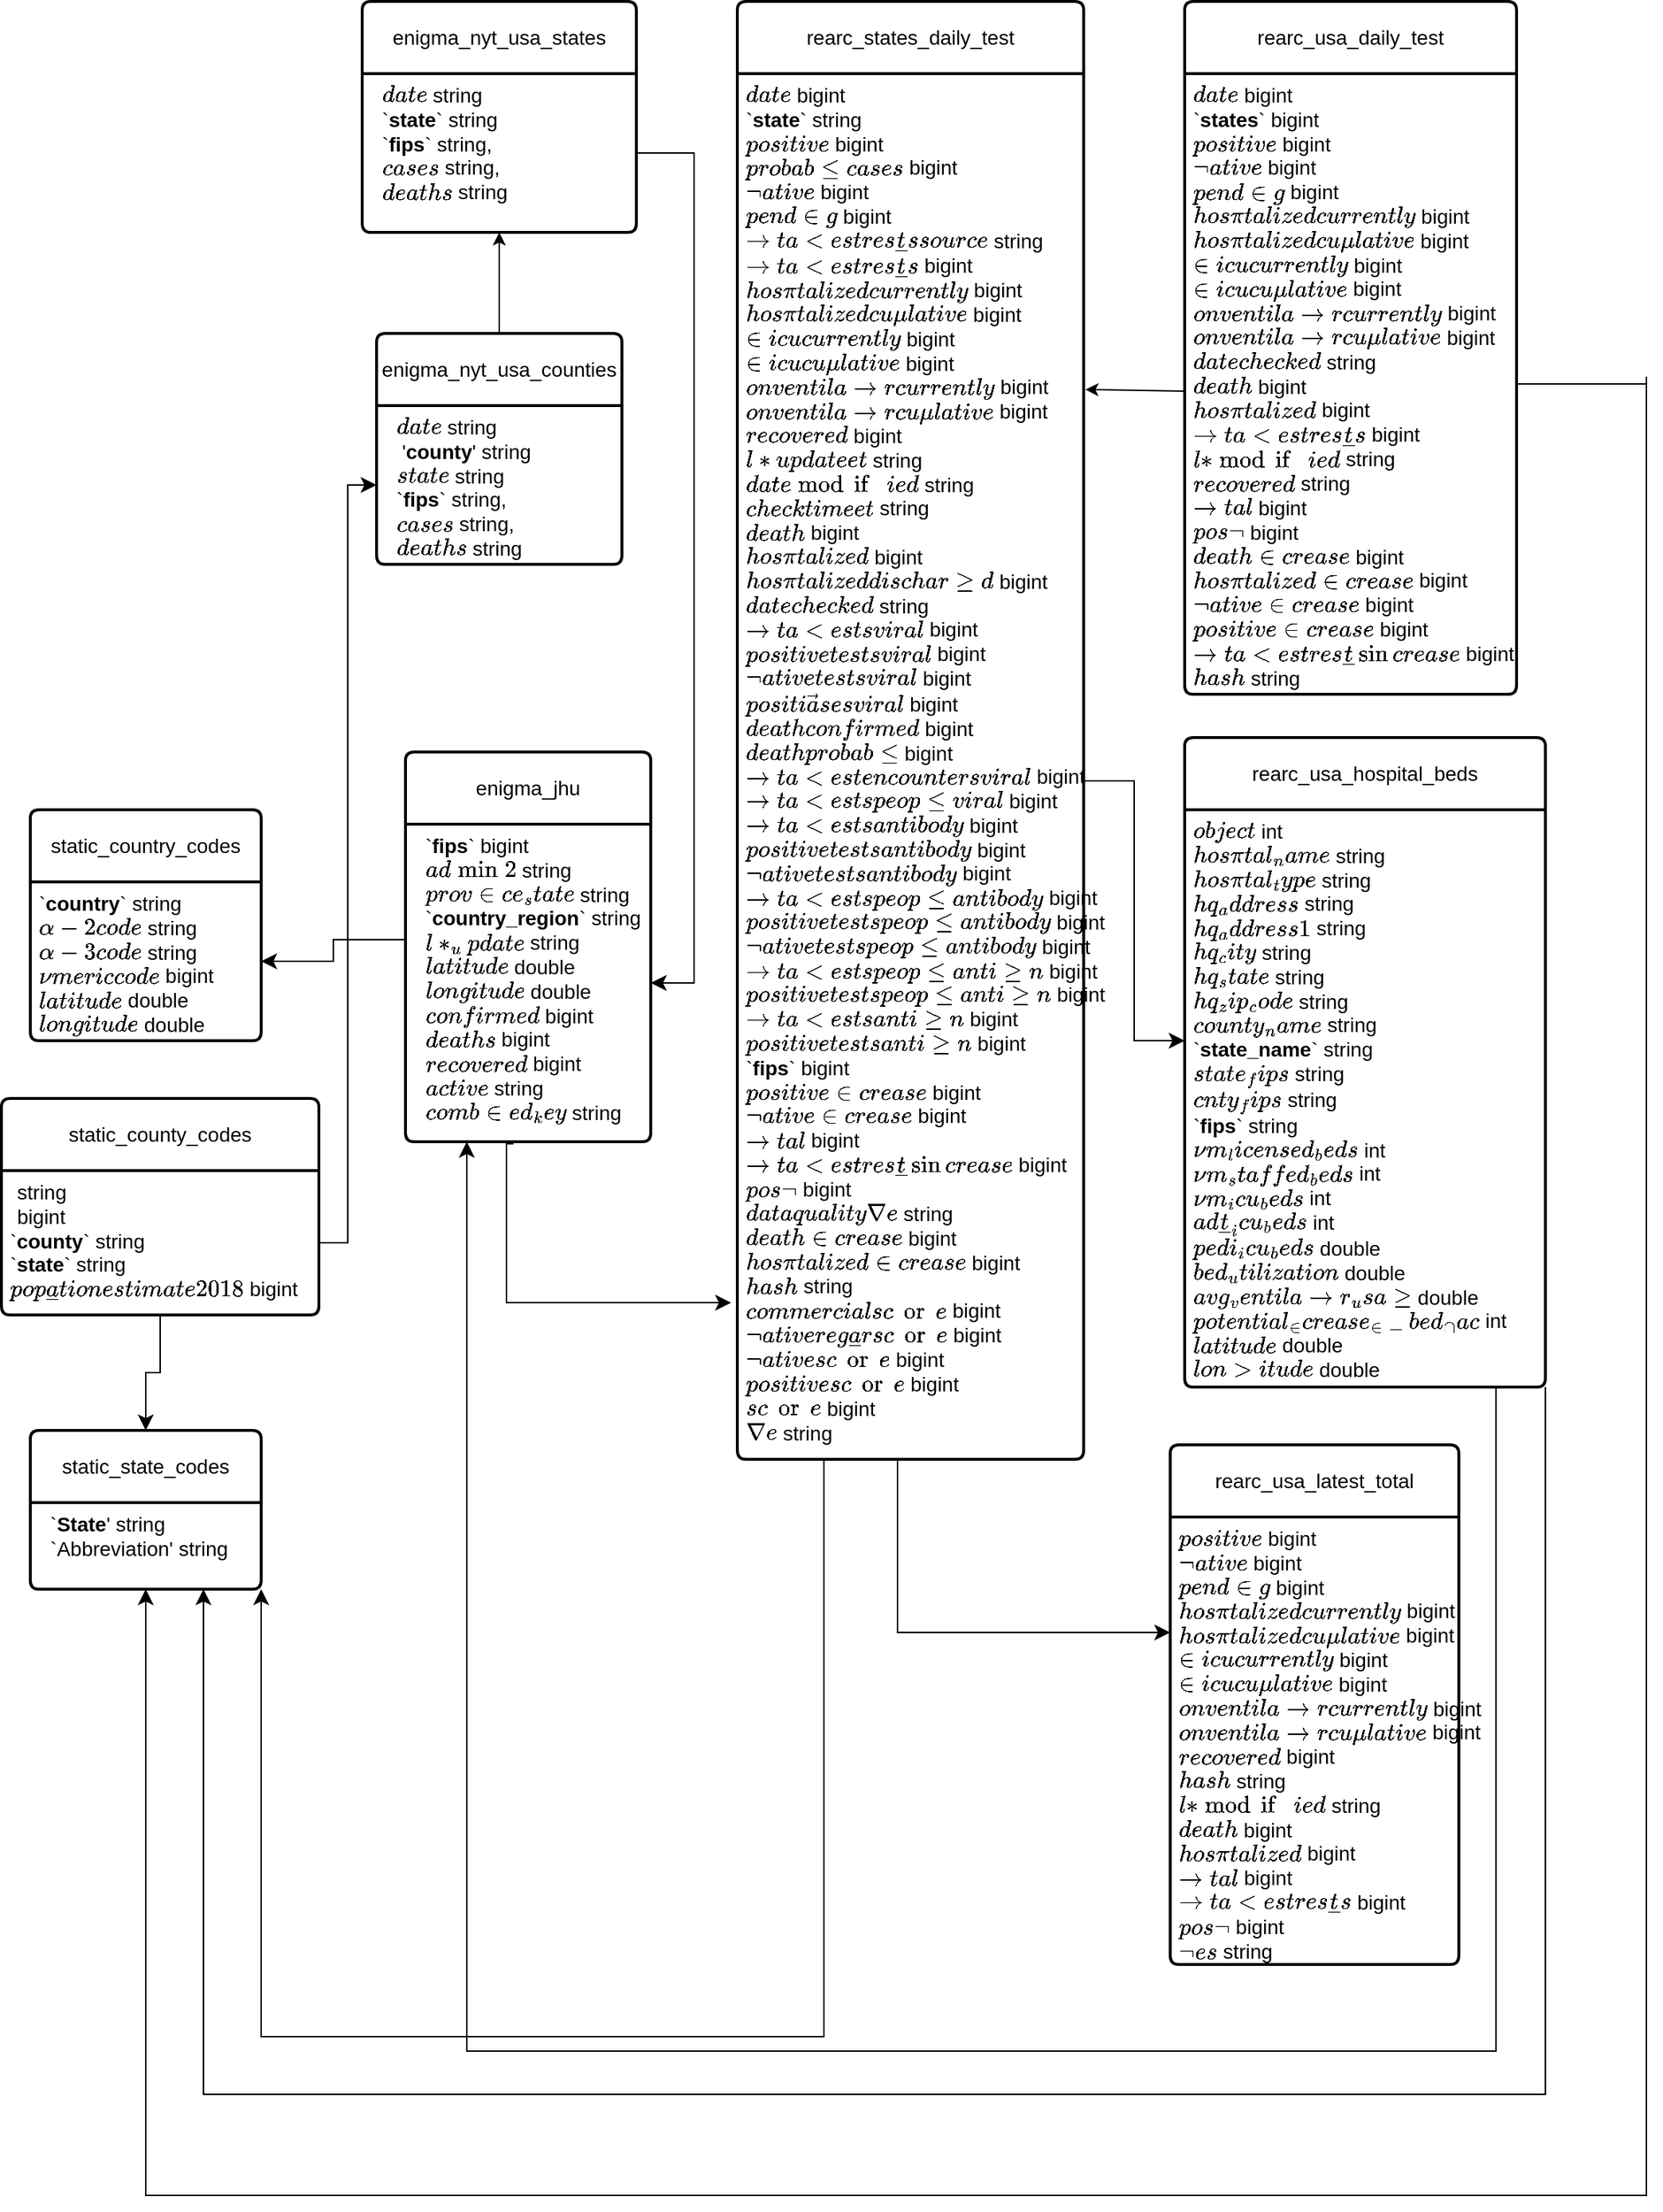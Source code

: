 <mxfile version="21.3.4" type="device">
  <diagram id="R2lEEEUBdFMjLlhIrx00" name="Page-1">
    <mxGraphModel dx="2523" dy="1302" grid="1" gridSize="10" guides="1" tooltips="1" connect="1" arrows="1" fold="1" page="1" pageScale="1" pageWidth="827" pageHeight="1169" math="0" shadow="0" extFonts="Permanent Marker^https://fonts.googleapis.com/css?family=Permanent+Marker">
      <root>
        <mxCell id="0" />
        <mxCell id="1" parent="0" />
        <mxCell id="f_9CFisA3Khybv1ZAlu0-52" value="enigma_jhu" style="swimlane;childLayout=stackLayout;horizontal=1;startSize=50;horizontalStack=0;rounded=1;fontSize=14;fontStyle=0;strokeWidth=2;resizeParent=0;resizeLast=1;shadow=0;dashed=0;align=center;arcSize=4;whiteSpace=wrap;html=1;" parent="1" vertex="1">
          <mxGeometry x="-900" y="530" width="170" height="270" as="geometry">
            <mxRectangle x="-1180" y="10" width="110" height="50" as="alternateBounds" />
          </mxGeometry>
        </mxCell>
        <mxCell id="f_9CFisA3Khybv1ZAlu0-53" value="&lt;div style=&quot;font-size: 14px;&quot;&gt;&lt;font style=&quot;font-size: 14px;&quot;&gt;&amp;nbsp; `&lt;b&gt;fips&lt;/b&gt;` bigint&lt;/font&gt;&lt;/div&gt;&lt;div style=&quot;font-size: 14px;&quot;&gt;&lt;font style=&quot;font-size: 14px;&quot;&gt;&amp;nbsp; `admin2` string&lt;span style=&quot;background-color: initial;&quot;&gt;&amp;nbsp;&lt;/span&gt;&lt;/font&gt;&lt;/div&gt;&lt;div style=&quot;font-size: 14px;&quot;&gt;&lt;font style=&quot;font-size: 14px;&quot;&gt;&amp;nbsp; `province_state` string&amp;nbsp;&lt;/font&gt;&lt;/div&gt;&lt;div style=&quot;font-size: 14px;&quot;&gt;&lt;font style=&quot;font-size: 14px;&quot;&gt;&amp;nbsp; `&lt;b&gt;country_region&lt;/b&gt;` string&amp;nbsp;&lt;/font&gt;&lt;/div&gt;&lt;div style=&quot;font-size: 14px;&quot;&gt;&lt;font style=&quot;font-size: 14px;&quot;&gt;&amp;nbsp; `last_update` string&lt;/font&gt;&lt;/div&gt;&lt;div style=&quot;font-size: 14px;&quot;&gt;&lt;font style=&quot;font-size: 14px;&quot;&gt;&amp;nbsp; `latitude` double&lt;/font&gt;&lt;/div&gt;&lt;div style=&quot;font-size: 14px;&quot;&gt;&lt;font style=&quot;font-size: 14px;&quot;&gt;&amp;nbsp; `longitude` double&amp;nbsp;&lt;/font&gt;&lt;/div&gt;&lt;div style=&quot;font-size: 14px;&quot;&gt;&lt;font style=&quot;font-size: 14px;&quot;&gt;&amp;nbsp; `confirmed` bigint&amp;nbsp;&lt;/font&gt;&lt;/div&gt;&lt;div style=&quot;font-size: 14px;&quot;&gt;&lt;font style=&quot;font-size: 14px;&quot;&gt;&amp;nbsp; `deaths` bigint&amp;nbsp;&lt;/font&gt;&lt;/div&gt;&lt;div style=&quot;font-size: 14px;&quot;&gt;&lt;font style=&quot;font-size: 14px;&quot;&gt;&amp;nbsp; `recovered` bigint&amp;nbsp;&lt;/font&gt;&lt;/div&gt;&lt;div style=&quot;font-size: 14px;&quot;&gt;&lt;font style=&quot;font-size: 14px;&quot;&gt;&amp;nbsp; `active` string&amp;nbsp;&lt;/font&gt;&lt;/div&gt;&lt;div style=&quot;font-size: 14px;&quot;&gt;&lt;font style=&quot;font-size: 14px;&quot;&gt;&amp;nbsp; `combined_key` string&lt;/font&gt;&lt;/div&gt;" style="align=left;strokeColor=none;fillColor=none;spacingLeft=4;fontSize=12;verticalAlign=top;resizable=0;rotatable=0;part=1;html=1;" parent="f_9CFisA3Khybv1ZAlu0-52" vertex="1">
          <mxGeometry y="50" width="170" height="220" as="geometry" />
        </mxCell>
        <mxCell id="f_9CFisA3Khybv1ZAlu0-56" value="enigma_nyt_usa_states" style="swimlane;childLayout=stackLayout;horizontal=1;startSize=50;horizontalStack=0;rounded=1;fontSize=14;fontStyle=0;strokeWidth=2;resizeParent=0;resizeLast=1;shadow=0;dashed=0;align=center;arcSize=4;whiteSpace=wrap;html=1;" parent="1" vertex="1">
          <mxGeometry x="-930" y="10" width="190" height="160" as="geometry">
            <mxRectangle x="-1180" y="10" width="110" height="50" as="alternateBounds" />
          </mxGeometry>
        </mxCell>
        <mxCell id="f_9CFisA3Khybv1ZAlu0-57" value="&lt;div style=&quot;font-size: 14px;&quot;&gt;&lt;font style=&quot;font-size: 14px;&quot;&gt;&amp;nbsp; `date` string&lt;/font&gt;&lt;/div&gt;&lt;div style=&quot;font-size: 14px;&quot;&gt;&lt;font style=&quot;font-size: 14px;&quot;&gt;&amp;nbsp; `&lt;b&gt;state&lt;/b&gt;` string&lt;span style=&quot;background-color: initial;&quot;&gt;&amp;nbsp;&lt;/span&gt;&lt;/font&gt;&lt;/div&gt;&lt;div style=&quot;font-size: 14px;&quot;&gt;&lt;font style=&quot;font-size: 14px;&quot;&gt;&amp;nbsp; `&lt;b&gt;fips&lt;/b&gt;` string,&amp;nbsp;&lt;/font&gt;&lt;/div&gt;&lt;div style=&quot;font-size: 14px;&quot;&gt;&lt;font style=&quot;font-size: 14px;&quot;&gt;&amp;nbsp; `cases` string,&amp;nbsp;&lt;/font&gt;&lt;/div&gt;&lt;div style=&quot;font-size: 14px;&quot;&gt;&lt;font style=&quot;font-size: 14px;&quot;&gt;&amp;nbsp; `deaths` string&lt;/font&gt;&lt;/div&gt;" style="align=left;strokeColor=none;fillColor=none;spacingLeft=4;fontSize=12;verticalAlign=top;resizable=0;rotatable=0;part=1;html=1;" parent="f_9CFisA3Khybv1ZAlu0-56" vertex="1">
          <mxGeometry y="50" width="190" height="110" as="geometry" />
        </mxCell>
        <mxCell id="f_9CFisA3Khybv1ZAlu0-60" value="enigma_nyt_usa_counties" style="swimlane;childLayout=stackLayout;horizontal=1;startSize=50;horizontalStack=0;rounded=1;fontSize=14;fontStyle=0;strokeWidth=2;resizeParent=0;resizeLast=1;shadow=0;dashed=0;align=center;arcSize=4;whiteSpace=wrap;html=1;" parent="1" vertex="1">
          <mxGeometry x="-920" y="240" width="170" height="160" as="geometry">
            <mxRectangle x="-1180" y="10" width="110" height="50" as="alternateBounds" />
          </mxGeometry>
        </mxCell>
        <mxCell id="f_9CFisA3Khybv1ZAlu0-61" value="&lt;div style=&quot;font-size: 14px;&quot;&gt;&lt;font style=&quot;font-size: 14px;&quot;&gt;&amp;nbsp; `date` string&lt;/font&gt;&lt;/div&gt;&lt;div style=&quot;font-size: 14px;&quot;&gt;&lt;font style=&quot;font-size: 14px;&quot;&gt;&amp;nbsp; &amp;nbsp;&#39;&lt;b&gt;county&lt;/b&gt;&#39; string&lt;/font&gt;&lt;/div&gt;&lt;div style=&quot;font-size: 14px;&quot;&gt;&lt;font style=&quot;font-size: 14px;&quot;&gt;&amp;nbsp; `state` string&lt;span style=&quot;background-color: initial;&quot;&gt;&amp;nbsp;&lt;/span&gt;&lt;/font&gt;&lt;/div&gt;&lt;div style=&quot;font-size: 14px;&quot;&gt;&lt;font style=&quot;font-size: 14px;&quot;&gt;&amp;nbsp; `&lt;b&gt;fips&lt;/b&gt;` string,&amp;nbsp;&lt;/font&gt;&lt;/div&gt;&lt;div style=&quot;font-size: 14px;&quot;&gt;&lt;font style=&quot;font-size: 14px;&quot;&gt;&amp;nbsp; `cases` string,&amp;nbsp;&lt;/font&gt;&lt;/div&gt;&lt;div style=&quot;font-size: 14px;&quot;&gt;&lt;font style=&quot;font-size: 14px;&quot;&gt;&amp;nbsp; `deaths` string&lt;/font&gt;&lt;/div&gt;" style="align=left;strokeColor=none;fillColor=none;spacingLeft=4;fontSize=12;verticalAlign=top;resizable=0;rotatable=0;part=1;html=1;" parent="f_9CFisA3Khybv1ZAlu0-60" vertex="1">
          <mxGeometry y="50" width="170" height="110" as="geometry" />
        </mxCell>
        <mxCell id="f_9CFisA3Khybv1ZAlu0-72" value="rearc_states_daily_test" style="swimlane;childLayout=stackLayout;horizontal=1;startSize=50;horizontalStack=0;rounded=1;fontSize=14;fontStyle=0;strokeWidth=2;resizeParent=0;resizeLast=1;shadow=0;dashed=0;align=center;arcSize=4;whiteSpace=wrap;html=1;" parent="1" vertex="1">
          <mxGeometry x="-670" y="10" width="240" height="1010" as="geometry">
            <mxRectangle x="-1180" y="10" width="110" height="50" as="alternateBounds" />
          </mxGeometry>
        </mxCell>
        <mxCell id="f_9CFisA3Khybv1ZAlu0-73" value="&lt;div style=&quot;&quot;&gt;&lt;div style=&quot;&quot;&gt;&lt;font style=&quot;font-size: 14px;&quot;&gt;`date` bigint&lt;/font&gt;&lt;span style=&quot;font-size: 13px;&quot;&gt;&amp;nbsp;&lt;/span&gt;&lt;/div&gt;&lt;div style=&quot;&quot;&gt;&lt;span style=&quot;font-size: 14px;&quot;&gt;`&lt;b&gt;state&lt;/b&gt;` string&amp;nbsp;&lt;/span&gt;&lt;/div&gt;&lt;div style=&quot;&quot;&gt;&lt;span style=&quot;font-size: 14px;&quot;&gt;`positive` bigint&amp;nbsp;&lt;/span&gt;&lt;/div&gt;&lt;div style=&quot;&quot;&gt;&lt;span style=&quot;font-size: 14px;&quot;&gt;`probablecases` bigint&amp;nbsp;&lt;/span&gt;&lt;/div&gt;&lt;div style=&quot;&quot;&gt;&lt;span style=&quot;font-size: 14px;&quot;&gt;`negative` bigint&amp;nbsp;&lt;/span&gt;&lt;/div&gt;&lt;div style=&quot;&quot;&gt;&lt;span style=&quot;font-size: 14px;&quot;&gt;`pending` bigint&amp;nbsp;&lt;/span&gt;&lt;/div&gt;&lt;div style=&quot;&quot;&gt;&lt;span style=&quot;font-size: 14px;&quot;&gt;`totaltestresultssource` string&amp;nbsp;&lt;/span&gt;&lt;/div&gt;&lt;div style=&quot;&quot;&gt;&lt;span style=&quot;font-size: 14px;&quot;&gt;`totaltestresults` bigint&amp;nbsp;&lt;/span&gt;&lt;/div&gt;&lt;div style=&quot;&quot;&gt;&lt;span style=&quot;font-size: 14px;&quot;&gt;`hospitalizedcurrently` bigint&amp;nbsp;&lt;/span&gt;&lt;/div&gt;&lt;div style=&quot;&quot;&gt;&lt;span style=&quot;font-size: 14px;&quot;&gt;`hospitalizedcumulative` bigint&amp;nbsp;&lt;/span&gt;&lt;/div&gt;&lt;div style=&quot;&quot;&gt;&lt;span style=&quot;font-size: 14px;&quot;&gt;`inicucurrently` bigint&amp;nbsp;&lt;/span&gt;&lt;/div&gt;&lt;div style=&quot;&quot;&gt;&lt;span style=&quot;font-size: 14px;&quot;&gt;`inicucumulative` bigint&amp;nbsp;&lt;/span&gt;&lt;/div&gt;&lt;div style=&quot;&quot;&gt;&lt;span style=&quot;font-size: 14px;&quot;&gt;`onventilatorcurrently` bigint&amp;nbsp;&lt;/span&gt;&lt;/div&gt;&lt;div style=&quot;&quot;&gt;&lt;span style=&quot;font-size: 14px;&quot;&gt;`onventilatorcumulative` bigint&amp;nbsp;&lt;/span&gt;&lt;/div&gt;&lt;div style=&quot;&quot;&gt;&lt;span style=&quot;font-size: 14px;&quot;&gt;`recovered` bigint&amp;nbsp;&lt;/span&gt;&lt;/div&gt;&lt;div style=&quot;&quot;&gt;&lt;span style=&quot;font-size: 14px;&quot;&gt;`lastupdateet` string&amp;nbsp;&lt;/span&gt;&lt;/div&gt;&lt;div style=&quot;&quot;&gt;&lt;span style=&quot;font-size: 14px;&quot;&gt;`datemodified` string&amp;nbsp;&lt;/span&gt;&lt;/div&gt;&lt;div style=&quot;&quot;&gt;&lt;span style=&quot;font-size: 14px;&quot;&gt;`checktimeet` string&amp;nbsp;&lt;/span&gt;&lt;/div&gt;&lt;div style=&quot;&quot;&gt;&lt;span style=&quot;font-size: 14px;&quot;&gt;`death` bigint&amp;nbsp;&lt;/span&gt;&lt;/div&gt;&lt;div style=&quot;&quot;&gt;&lt;span style=&quot;font-size: 14px;&quot;&gt;`hospitalized` bigint&amp;nbsp;&lt;/span&gt;&lt;/div&gt;&lt;div style=&quot;&quot;&gt;&lt;span style=&quot;font-size: 14px;&quot;&gt;`hospitalizeddischarged` bigint&amp;nbsp;&lt;/span&gt;&lt;/div&gt;&lt;div style=&quot;&quot;&gt;&lt;span style=&quot;font-size: 14px;&quot;&gt;`datechecked` string&amp;nbsp;&lt;/span&gt;&lt;/div&gt;&lt;div style=&quot;&quot;&gt;&lt;span style=&quot;font-size: 14px;&quot;&gt;`totaltestsviral` bigint&amp;nbsp;&lt;/span&gt;&lt;/div&gt;&lt;div style=&quot;&quot;&gt;&lt;span style=&quot;font-size: 14px;&quot;&gt;`positivetestsviral` bigint&amp;nbsp;&lt;/span&gt;&lt;/div&gt;&lt;div style=&quot;&quot;&gt;&lt;span style=&quot;font-size: 14px;&quot;&gt;`negativetestsviral` bigint&amp;nbsp;&lt;/span&gt;&lt;/div&gt;&lt;div style=&quot;&quot;&gt;&lt;span style=&quot;font-size: 14px;&quot;&gt;`positivecasesviral` bigint&amp;nbsp;&lt;/span&gt;&lt;/div&gt;&lt;div style=&quot;&quot;&gt;&lt;span style=&quot;font-size: 14px;&quot;&gt;`deathconfirmed` bigint&amp;nbsp;&lt;/span&gt;&lt;/div&gt;&lt;div style=&quot;&quot;&gt;&lt;span style=&quot;font-size: 14px;&quot;&gt;`deathprobable` bigint&amp;nbsp;&lt;/span&gt;&lt;/div&gt;&lt;div style=&quot;&quot;&gt;&lt;span style=&quot;font-size: 14px;&quot;&gt;`totaltestencountersviral` bigint&amp;nbsp;&lt;/span&gt;&lt;/div&gt;&lt;div style=&quot;&quot;&gt;&lt;span style=&quot;font-size: 14px;&quot;&gt;`totaltestspeopleviral` bigint&amp;nbsp;&lt;/span&gt;&lt;/div&gt;&lt;div style=&quot;&quot;&gt;&lt;span style=&quot;font-size: 14px;&quot;&gt;`totaltestsantibody` bigint&amp;nbsp;&lt;/span&gt;&lt;/div&gt;&lt;div style=&quot;&quot;&gt;&lt;span style=&quot;font-size: 14px;&quot;&gt;`positivetestsantibody` bigint&amp;nbsp;&lt;/span&gt;&lt;/div&gt;&lt;div style=&quot;&quot;&gt;&lt;span style=&quot;font-size: 14px;&quot;&gt;`negativetestsantibody` bigint&amp;nbsp;&lt;/span&gt;&lt;/div&gt;&lt;div style=&quot;&quot;&gt;&lt;span style=&quot;font-size: 14px;&quot;&gt;`totaltestspeopleantibody` bigint&amp;nbsp;&lt;/span&gt;&lt;/div&gt;&lt;div style=&quot;&quot;&gt;&lt;span style=&quot;font-size: 14px;&quot;&gt;`positivetestspeopleantibody` bigint&amp;nbsp;&lt;/span&gt;&lt;/div&gt;&lt;div style=&quot;&quot;&gt;&lt;span style=&quot;font-size: 14px;&quot;&gt;`negativetestspeopleantibody` bigint&amp;nbsp;&lt;/span&gt;&lt;/div&gt;&lt;div style=&quot;&quot;&gt;&lt;span style=&quot;font-size: 14px;&quot;&gt;`totaltestspeopleantigen` bigint&amp;nbsp;&lt;/span&gt;&lt;/div&gt;&lt;div style=&quot;&quot;&gt;&lt;span style=&quot;font-size: 14px;&quot;&gt;`positivetestspeopleantigen` bigint&amp;nbsp;&lt;/span&gt;&lt;/div&gt;&lt;div style=&quot;&quot;&gt;&lt;span style=&quot;font-size: 14px;&quot;&gt;`totaltestsantigen` bigint&amp;nbsp;&lt;/span&gt;&lt;/div&gt;&lt;div style=&quot;&quot;&gt;&lt;span style=&quot;font-size: 14px;&quot;&gt;`positivetestsantigen` bigint&amp;nbsp;&lt;/span&gt;&lt;/div&gt;&lt;div style=&quot;&quot;&gt;&lt;span style=&quot;font-size: 14px;&quot;&gt;`&lt;b&gt;fips&lt;/b&gt;` bigint&amp;nbsp;&lt;/span&gt;&lt;/div&gt;&lt;div style=&quot;&quot;&gt;&lt;span style=&quot;font-size: 14px;&quot;&gt;`positiveincrease` bigint&amp;nbsp;&lt;/span&gt;&lt;/div&gt;&lt;div style=&quot;&quot;&gt;&lt;span style=&quot;font-size: 14px;&quot;&gt;`negativeincrease` bigint&amp;nbsp;&lt;/span&gt;&lt;/div&gt;&lt;div style=&quot;&quot;&gt;&lt;span style=&quot;font-size: 14px;&quot;&gt;`total` bigint&amp;nbsp;&lt;/span&gt;&lt;/div&gt;&lt;div style=&quot;&quot;&gt;&lt;span style=&quot;font-size: 14px;&quot;&gt;`totaltestresultsincrease` bigint&amp;nbsp;&lt;/span&gt;&lt;/div&gt;&lt;div style=&quot;&quot;&gt;&lt;span style=&quot;font-size: 14px;&quot;&gt;`posneg` bigint&amp;nbsp;&lt;/span&gt;&lt;/div&gt;&lt;div style=&quot;&quot;&gt;&lt;span style=&quot;font-size: 14px;&quot;&gt;`dataqualitygrade` string&amp;nbsp;&lt;/span&gt;&lt;/div&gt;&lt;div style=&quot;&quot;&gt;&lt;span style=&quot;font-size: 14px;&quot;&gt;`deathincrease` bigint&amp;nbsp;&lt;/span&gt;&lt;/div&gt;&lt;div style=&quot;&quot;&gt;&lt;span style=&quot;font-size: 14px;&quot;&gt;`hospitalizedincrease` bigint&amp;nbsp;&lt;/span&gt;&lt;/div&gt;&lt;div style=&quot;&quot;&gt;&lt;span style=&quot;font-size: 14px;&quot;&gt;`hash` string&amp;nbsp;&lt;/span&gt;&lt;/div&gt;&lt;div style=&quot;&quot;&gt;&lt;span style=&quot;font-size: 14px;&quot;&gt;`commercialscore` bigint&amp;nbsp;&lt;/span&gt;&lt;/div&gt;&lt;div style=&quot;&quot;&gt;&lt;span style=&quot;font-size: 14px;&quot;&gt;`negativeregularscore` bigint&amp;nbsp;&lt;/span&gt;&lt;/div&gt;&lt;div style=&quot;&quot;&gt;&lt;span style=&quot;font-size: 14px;&quot;&gt;`negativescore` bigint&amp;nbsp;&lt;/span&gt;&lt;/div&gt;&lt;div style=&quot;&quot;&gt;&lt;span style=&quot;font-size: 14px;&quot;&gt;`positivescore` bigint&amp;nbsp;&lt;/span&gt;&lt;/div&gt;&lt;div style=&quot;&quot;&gt;&lt;span style=&quot;font-size: 14px;&quot;&gt;`score` bigint&amp;nbsp;&lt;/span&gt;&lt;/div&gt;&lt;div style=&quot;&quot;&gt;&lt;span style=&quot;font-size: 14px;&quot;&gt;`grade` string&lt;/span&gt;&lt;/div&gt;&lt;/div&gt;" style="align=left;strokeColor=none;fillColor=none;spacingLeft=4;fontSize=12;verticalAlign=top;resizable=0;rotatable=0;part=1;html=1;" parent="f_9CFisA3Khybv1ZAlu0-72" vertex="1">
          <mxGeometry y="50" width="240" height="960" as="geometry" />
        </mxCell>
        <mxCell id="f_9CFisA3Khybv1ZAlu0-77" value="rearc_usa_daily_test" style="swimlane;childLayout=stackLayout;horizontal=1;startSize=50;horizontalStack=0;rounded=1;fontSize=14;fontStyle=0;strokeWidth=2;resizeParent=0;resizeLast=1;shadow=0;dashed=0;align=center;arcSize=4;whiteSpace=wrap;html=1;" parent="1" vertex="1">
          <mxGeometry x="-360" y="10" width="230" height="480" as="geometry">
            <mxRectangle x="-1180" y="10" width="110" height="50" as="alternateBounds" />
          </mxGeometry>
        </mxCell>
        <mxCell id="gPCDaNOUCuoTdpbyUc8l-10" value="" style="endArrow=classic;html=1;rounded=0;entryX=1.005;entryY=0.228;entryDx=0;entryDy=0;entryPerimeter=0;" parent="f_9CFisA3Khybv1ZAlu0-77" target="f_9CFisA3Khybv1ZAlu0-73" edge="1">
          <mxGeometry width="50" height="50" relative="1" as="geometry">
            <mxPoint y="270" as="sourcePoint" />
            <mxPoint x="50" y="220" as="targetPoint" />
          </mxGeometry>
        </mxCell>
        <mxCell id="f_9CFisA3Khybv1ZAlu0-78" value="&lt;div style=&quot;font-size: 14px;&quot;&gt;&lt;div style=&quot;&quot;&gt;&lt;div&gt;`date` bigint&amp;nbsp;&lt;/div&gt;&lt;div&gt;`&lt;b&gt;states&lt;/b&gt;` bigint&amp;nbsp;&lt;/div&gt;&lt;div&gt;`positive` bigint&amp;nbsp;&lt;/div&gt;&lt;div&gt;`negative` bigint&amp;nbsp;&lt;/div&gt;&lt;div&gt;`pending` bigint&amp;nbsp;&lt;/div&gt;&lt;div&gt;`hospitalizedcurrently` bigint&amp;nbsp;&lt;/div&gt;&lt;div&gt;`hospitalizedcumulative` bigint&amp;nbsp;&lt;/div&gt;&lt;div&gt;`inicucurrently` bigint&amp;nbsp;&lt;/div&gt;&lt;div&gt;`inicucumulative` bigint&amp;nbsp;&lt;/div&gt;&lt;div&gt;`onventilatorcurrently` bigint&amp;nbsp;&lt;/div&gt;&lt;div&gt;`onventilatorcumulative` bigint&amp;nbsp;&lt;/div&gt;&lt;div&gt;`datechecked` string&amp;nbsp;&lt;/div&gt;&lt;div&gt;`death` bigint&amp;nbsp;&lt;/div&gt;&lt;div&gt;`hospitalized` bigint&amp;nbsp;&lt;/div&gt;&lt;div&gt;`totaltestresults` bigint&amp;nbsp;&lt;/div&gt;&lt;div&gt;`lastmodified` string&amp;nbsp;&lt;/div&gt;&lt;div&gt;`recovered` string&amp;nbsp;&lt;/div&gt;&lt;div&gt;`total` bigint&amp;nbsp;&lt;/div&gt;&lt;div&gt;`posneg` bigint&amp;nbsp;&lt;/div&gt;&lt;div&gt;`deathincrease` bigint&amp;nbsp;&lt;/div&gt;&lt;div&gt;`hospitalizedincrease` bigint&amp;nbsp;&lt;/div&gt;&lt;div&gt;`negativeincrease` bigint&amp;nbsp;&lt;/div&gt;&lt;div&gt;`positiveincrease` bigint&amp;nbsp;&lt;/div&gt;&lt;div&gt;`totaltestresultsincrease` bigint&amp;nbsp;&lt;/div&gt;&lt;div&gt;`hash` string&lt;/div&gt;&lt;/div&gt;&lt;/div&gt;" style="align=left;strokeColor=none;fillColor=none;spacingLeft=4;fontSize=12;verticalAlign=top;resizable=0;rotatable=0;part=1;html=1;" parent="f_9CFisA3Khybv1ZAlu0-77" vertex="1">
          <mxGeometry y="50" width="230" height="430" as="geometry" />
        </mxCell>
        <mxCell id="f_9CFisA3Khybv1ZAlu0-79" value="rearc_usa_hospital_beds" style="swimlane;childLayout=stackLayout;horizontal=1;startSize=50;horizontalStack=0;rounded=1;fontSize=14;fontStyle=0;strokeWidth=2;resizeParent=0;resizeLast=1;shadow=0;dashed=0;align=center;arcSize=4;whiteSpace=wrap;html=1;" parent="1" vertex="1">
          <mxGeometry x="-360" y="520" width="250" height="450" as="geometry">
            <mxRectangle x="-1180" y="10" width="110" height="50" as="alternateBounds" />
          </mxGeometry>
        </mxCell>
        <mxCell id="f_9CFisA3Khybv1ZAlu0-80" value="&lt;div style=&quot;font-size: 14px;&quot;&gt;&lt;div style=&quot;&quot;&gt;&lt;div&gt;`objectid` int&amp;nbsp;&amp;nbsp;&lt;/div&gt;&lt;div&gt;`hospital_name` string&amp;nbsp;&amp;nbsp;&lt;/div&gt;&lt;div&gt;`hospital_type` string&amp;nbsp;&amp;nbsp;&lt;/div&gt;&lt;div&gt;`hq_address` string&amp;nbsp;&amp;nbsp;&lt;/div&gt;&lt;div&gt;`hq_address1` string&amp;nbsp;&amp;nbsp;&lt;/div&gt;&lt;div&gt;`hq_city` string&amp;nbsp;&amp;nbsp;&lt;/div&gt;&lt;div&gt;`hq_state` string&amp;nbsp;&amp;nbsp;&lt;/div&gt;&lt;div&gt;`hq_zip_code` string&amp;nbsp;&amp;nbsp;&lt;/div&gt;&lt;div&gt;`county_name` string&amp;nbsp;&amp;nbsp;&lt;/div&gt;&lt;div&gt;`&lt;b&gt;state_name&lt;/b&gt;` string&amp;nbsp;&amp;nbsp;&lt;/div&gt;&lt;div&gt;`state_fips` string&amp;nbsp;&amp;nbsp;&lt;/div&gt;&lt;div&gt;`cnty_fips` string&amp;nbsp;&amp;nbsp;&lt;/div&gt;&lt;div&gt;`&lt;b&gt;fips&lt;/b&gt;` string&amp;nbsp;&amp;nbsp;&lt;/div&gt;&lt;div&gt;`num_licensed_beds` int&amp;nbsp;&amp;nbsp;&lt;/div&gt;&lt;div&gt;`num_staffed_beds` int&amp;nbsp;&amp;nbsp;&lt;/div&gt;&lt;div&gt;`num_icu_beds` int&amp;nbsp;&amp;nbsp;&lt;/div&gt;&lt;div&gt;`adult_icu_beds` int&amp;nbsp;&amp;nbsp;&lt;/div&gt;&lt;div&gt;`pedi_icu_beds` double&amp;nbsp;&amp;nbsp;&lt;/div&gt;&lt;div&gt;`bed_utilization` double&amp;nbsp;&amp;nbsp;&lt;/div&gt;&lt;div&gt;`avg_ventilator_usage` double&amp;nbsp;&amp;nbsp;&lt;/div&gt;&lt;div&gt;`potential_increase_in_bed_capac` int&amp;nbsp;&amp;nbsp;&lt;/div&gt;&lt;div&gt;`latitude` double&amp;nbsp;&amp;nbsp;&lt;/div&gt;&lt;div&gt;`longtitude` double&amp;nbsp;&lt;/div&gt;&lt;/div&gt;&lt;/div&gt;" style="align=left;strokeColor=none;fillColor=none;spacingLeft=4;fontSize=12;verticalAlign=top;resizable=0;rotatable=0;part=1;html=1;" parent="f_9CFisA3Khybv1ZAlu0-79" vertex="1">
          <mxGeometry y="50" width="250" height="400" as="geometry" />
        </mxCell>
        <mxCell id="f_9CFisA3Khybv1ZAlu0-81" value="static_country_codes" style="swimlane;childLayout=stackLayout;horizontal=1;startSize=50;horizontalStack=0;rounded=1;fontSize=14;fontStyle=0;strokeWidth=2;resizeParent=0;resizeLast=1;shadow=0;dashed=0;align=center;arcSize=4;whiteSpace=wrap;html=1;" parent="1" vertex="1">
          <mxGeometry x="-1160" y="570" width="160" height="160" as="geometry">
            <mxRectangle x="-1180" y="10" width="110" height="50" as="alternateBounds" />
          </mxGeometry>
        </mxCell>
        <mxCell id="f_9CFisA3Khybv1ZAlu0-82" value="&lt;div style=&quot;font-size: 14px;&quot;&gt;&lt;div style=&quot;&quot;&gt;&lt;div&gt;`&lt;b&gt;country&lt;/b&gt;` string&amp;nbsp;&lt;/div&gt;&lt;div&gt;`alpha-2 code` string&amp;nbsp;&lt;/div&gt;&lt;div&gt;`alpha-3 code` string&amp;nbsp;&lt;/div&gt;&lt;div&gt;`numeric code` bigint&amp;nbsp;&lt;/div&gt;&lt;div&gt;`latitude` double&amp;nbsp;&lt;/div&gt;&lt;div&gt;`longitude` double&lt;/div&gt;&lt;/div&gt;&lt;/div&gt;" style="align=left;strokeColor=none;fillColor=none;spacingLeft=4;fontSize=12;verticalAlign=top;resizable=0;rotatable=0;part=1;html=1;" parent="f_9CFisA3Khybv1ZAlu0-81" vertex="1">
          <mxGeometry y="50" width="160" height="110" as="geometry" />
        </mxCell>
        <mxCell id="f_9CFisA3Khybv1ZAlu0-84" value="rearc_usa_latest_total" style="swimlane;childLayout=stackLayout;horizontal=1;startSize=50;horizontalStack=0;rounded=1;fontSize=14;fontStyle=0;strokeWidth=2;resizeParent=0;resizeLast=1;shadow=0;dashed=0;align=center;arcSize=4;whiteSpace=wrap;html=1;" parent="1" vertex="1">
          <mxGeometry x="-370" y="1010" width="200" height="360" as="geometry">
            <mxRectangle x="-1180" y="10" width="110" height="50" as="alternateBounds" />
          </mxGeometry>
        </mxCell>
        <mxCell id="f_9CFisA3Khybv1ZAlu0-85" value="&lt;div style=&quot;font-size: 14px;&quot;&gt;&lt;div style=&quot;&quot;&gt;&lt;div&gt;`positive` bigint&amp;nbsp;&lt;/div&gt;&lt;div&gt;`negative` bigint&amp;nbsp;&lt;/div&gt;&lt;div&gt;`pending` bigint&amp;nbsp;&lt;/div&gt;&lt;div&gt;`hospitalizedcurrently` bigint&amp;nbsp;&lt;/div&gt;&lt;div&gt;`hospitalizedcumulative` bigint&amp;nbsp;&lt;/div&gt;&lt;div&gt;`inicucurrently` bigint&amp;nbsp;&lt;/div&gt;&lt;div&gt;`inicucumulative` bigint&amp;nbsp;&lt;/div&gt;&lt;div&gt;`onventilatorcurrently` bigint&amp;nbsp;&lt;/div&gt;&lt;div&gt;`onventilatorcumulative` bigint&amp;nbsp;&lt;/div&gt;&lt;div&gt;`recovered` bigint&amp;nbsp;&lt;/div&gt;&lt;div&gt;`hash` string&amp;nbsp;&lt;/div&gt;&lt;div&gt;`lastmodified` string&amp;nbsp;&lt;/div&gt;&lt;div&gt;`death` bigint&amp;nbsp;&lt;/div&gt;&lt;div&gt;`hospitalized` bigint&amp;nbsp;&lt;/div&gt;&lt;div&gt;`total` bigint&amp;nbsp;&lt;/div&gt;&lt;div&gt;`totaltestresults` bigint&amp;nbsp;&lt;/div&gt;&lt;div&gt;`posneg` bigint&amp;nbsp;&lt;/div&gt;&lt;div&gt;`notes` string&lt;/div&gt;&lt;/div&gt;&lt;/div&gt;" style="align=left;strokeColor=none;fillColor=none;spacingLeft=4;fontSize=12;verticalAlign=top;resizable=0;rotatable=0;part=1;html=1;" parent="f_9CFisA3Khybv1ZAlu0-84" vertex="1">
          <mxGeometry y="50" width="200" height="310" as="geometry" />
        </mxCell>
        <mxCell id="f_9CFisA3Khybv1ZAlu0-86" value="static_county_codes" style="swimlane;childLayout=stackLayout;horizontal=1;startSize=50;horizontalStack=0;rounded=1;fontSize=14;fontStyle=0;strokeWidth=2;resizeParent=0;resizeLast=1;shadow=0;dashed=0;align=center;arcSize=4;whiteSpace=wrap;html=1;" parent="1" vertex="1">
          <mxGeometry x="-1180" y="770" width="220" height="150" as="geometry">
            <mxRectangle x="-1180" y="10" width="110" height="50" as="alternateBounds" />
          </mxGeometry>
        </mxCell>
        <mxCell id="f_9CFisA3Khybv1ZAlu0-87" value="&lt;div style=&quot;font-size: 14px;&quot;&gt;&lt;div style=&quot;&quot;&gt;&lt;div&gt;`id` string&amp;nbsp;&lt;/div&gt;&lt;div&gt;`id2` bigint&amp;nbsp;&lt;/div&gt;&lt;div&gt;`&lt;b&gt;county&lt;/b&gt;` string&amp;nbsp;&lt;/div&gt;&lt;div&gt;`&lt;b&gt;state&lt;/b&gt;` string&amp;nbsp;&lt;/div&gt;&lt;div&gt;`population estimate 2018` bigint&lt;/div&gt;&lt;/div&gt;&lt;/div&gt;" style="align=left;strokeColor=none;fillColor=none;spacingLeft=4;fontSize=12;verticalAlign=top;resizable=0;rotatable=0;part=1;html=1;" parent="f_9CFisA3Khybv1ZAlu0-86" vertex="1">
          <mxGeometry y="50" width="220" height="100" as="geometry" />
        </mxCell>
        <mxCell id="gPCDaNOUCuoTdpbyUc8l-1" value="static_state_codes" style="swimlane;childLayout=stackLayout;horizontal=1;startSize=50;horizontalStack=0;rounded=1;fontSize=14;fontStyle=0;strokeWidth=2;resizeParent=0;resizeLast=1;shadow=0;dashed=0;align=center;arcSize=4;whiteSpace=wrap;html=1;" parent="1" vertex="1">
          <mxGeometry x="-1160" y="1000" width="160" height="110" as="geometry">
            <mxRectangle x="-1180" y="10" width="110" height="50" as="alternateBounds" />
          </mxGeometry>
        </mxCell>
        <mxCell id="gPCDaNOUCuoTdpbyUc8l-2" value="&lt;div style=&quot;font-size: 14px;&quot;&gt;&lt;font style=&quot;font-size: 14px;&quot;&gt;&amp;nbsp; `&lt;b&gt;State&lt;/b&gt;&#39; string&lt;/font&gt;&lt;/div&gt;&lt;div style=&quot;font-size: 14px;&quot;&gt;&lt;font style=&quot;font-size: 14px;&quot;&gt;&amp;nbsp; `Abbreviation&#39; string&lt;br&gt;&lt;/font&gt;&lt;/div&gt;" style="align=left;strokeColor=none;fillColor=none;spacingLeft=4;fontSize=12;verticalAlign=top;resizable=0;rotatable=0;part=1;html=1;" parent="gPCDaNOUCuoTdpbyUc8l-1" vertex="1">
          <mxGeometry y="50" width="160" height="60" as="geometry" />
        </mxCell>
        <mxCell id="gPCDaNOUCuoTdpbyUc8l-5" value="" style="edgeStyle=elbowEdgeStyle;elbow=vertical;endArrow=classic;html=1;curved=0;rounded=0;endSize=8;startSize=8;exitX=0.5;exitY=1;exitDx=0;exitDy=0;entryX=0.5;entryY=0;entryDx=0;entryDy=0;" parent="1" source="f_9CFisA3Khybv1ZAlu0-87" target="gPCDaNOUCuoTdpbyUc8l-1" edge="1">
          <mxGeometry width="50" height="50" relative="1" as="geometry">
            <mxPoint x="-1080" y="1000" as="sourcePoint" />
            <mxPoint x="-870" y="1000" as="targetPoint" />
          </mxGeometry>
        </mxCell>
        <mxCell id="gPCDaNOUCuoTdpbyUc8l-12" value="" style="edgeStyle=elbowEdgeStyle;elbow=horizontal;endArrow=classic;html=1;curved=0;rounded=0;endSize=8;startSize=8;entryX=0;entryY=0.4;entryDx=0;entryDy=0;entryPerimeter=0;" parent="1" target="f_9CFisA3Khybv1ZAlu0-80" edge="1">
          <mxGeometry width="50" height="50" relative="1" as="geometry">
            <mxPoint x="-430" y="550" as="sourcePoint" />
            <mxPoint x="-380" y="500" as="targetPoint" />
          </mxGeometry>
        </mxCell>
        <mxCell id="gPCDaNOUCuoTdpbyUc8l-15" value="" style="edgeStyle=elbowEdgeStyle;elbow=vertical;endArrow=classic;html=1;curved=0;rounded=0;endSize=8;startSize=8;" parent="1" edge="1">
          <mxGeometry width="50" height="50" relative="1" as="geometry">
            <mxPoint x="-559" y="1020" as="sourcePoint" />
            <mxPoint x="-370" y="1140" as="targetPoint" />
            <Array as="points">
              <mxPoint x="-440" y="1140" />
              <mxPoint x="-490" y="1140" />
              <mxPoint x="-510" y="1190" />
            </Array>
          </mxGeometry>
        </mxCell>
        <mxCell id="gPCDaNOUCuoTdpbyUc8l-19" value="" style="endArrow=classic;html=1;rounded=0;exitX=0.5;exitY=0;exitDx=0;exitDy=0;" parent="1" source="f_9CFisA3Khybv1ZAlu0-60" target="f_9CFisA3Khybv1ZAlu0-57" edge="1">
          <mxGeometry width="50" height="50" relative="1" as="geometry">
            <mxPoint x="-800" y="440" as="sourcePoint" />
            <mxPoint x="-750" y="390" as="targetPoint" />
          </mxGeometry>
        </mxCell>
        <mxCell id="gPCDaNOUCuoTdpbyUc8l-20" value="" style="edgeStyle=elbowEdgeStyle;elbow=horizontal;endArrow=classic;html=1;curved=0;rounded=0;endSize=8;startSize=8;exitX=1;exitY=0.5;exitDx=0;exitDy=0;entryX=0;entryY=0.5;entryDx=0;entryDy=0;" parent="1" source="f_9CFisA3Khybv1ZAlu0-87" target="f_9CFisA3Khybv1ZAlu0-61" edge="1">
          <mxGeometry width="50" height="50" relative="1" as="geometry">
            <mxPoint x="-800" y="450" as="sourcePoint" />
            <mxPoint x="-810" y="500" as="targetPoint" />
          </mxGeometry>
        </mxCell>
        <mxCell id="gPCDaNOUCuoTdpbyUc8l-23" value="" style="edgeStyle=elbowEdgeStyle;elbow=horizontal;endArrow=classic;html=1;curved=0;rounded=0;endSize=8;startSize=8;" parent="1" target="f_9CFisA3Khybv1ZAlu0-82" edge="1">
          <mxGeometry width="50" height="50" relative="1" as="geometry">
            <mxPoint x="-900" y="660" as="sourcePoint" />
            <mxPoint x="-950" y="610" as="targetPoint" />
          </mxGeometry>
        </mxCell>
        <mxCell id="gPCDaNOUCuoTdpbyUc8l-27" value="" style="edgeStyle=elbowEdgeStyle;elbow=horizontal;endArrow=classic;html=1;curved=0;rounded=0;endSize=8;startSize=8;entryX=1;entryY=0.5;entryDx=0;entryDy=0;exitX=1;exitY=0.5;exitDx=0;exitDy=0;" parent="1" source="f_9CFisA3Khybv1ZAlu0-57" target="f_9CFisA3Khybv1ZAlu0-53" edge="1">
          <mxGeometry width="50" height="50" relative="1" as="geometry">
            <mxPoint x="-710" y="110" as="sourcePoint" />
            <mxPoint x="-630" y="610" as="targetPoint" />
            <Array as="points">
              <mxPoint x="-700" y="260" />
            </Array>
          </mxGeometry>
        </mxCell>
        <mxCell id="gPCDaNOUCuoTdpbyUc8l-30" value="" style="edgeStyle=segmentEdgeStyle;endArrow=classic;html=1;curved=0;rounded=0;endSize=8;startSize=8;exitX=0.44;exitY=1.006;exitDx=0;exitDy=0;exitPerimeter=0;entryX=-0.018;entryY=0.887;entryDx=0;entryDy=0;entryPerimeter=0;" parent="1" source="f_9CFisA3Khybv1ZAlu0-53" target="f_9CFisA3Khybv1ZAlu0-73" edge="1">
          <mxGeometry width="50" height="50" relative="1" as="geometry">
            <mxPoint x="-845.03" y="919.94" as="sourcePoint" />
            <mxPoint x="-840" y="1040" as="targetPoint" />
            <Array as="points">
              <mxPoint x="-830" y="911" />
            </Array>
          </mxGeometry>
        </mxCell>
        <mxCell id="XRD5tDuhOSVvlcQ2MFiT-1" value="" style="edgeStyle=elbowEdgeStyle;elbow=vertical;endArrow=classic;html=1;curved=0;rounded=0;endSize=8;startSize=8;entryX=0.5;entryY=1;entryDx=0;entryDy=0;" parent="1" target="gPCDaNOUCuoTdpbyUc8l-2" edge="1">
          <mxGeometry width="50" height="50" relative="1" as="geometry">
            <mxPoint x="-40" y="270" as="sourcePoint" />
            <mxPoint x="-840" y="1169" as="targetPoint" />
            <Array as="points">
              <mxPoint x="-580" y="1530" />
            </Array>
          </mxGeometry>
        </mxCell>
        <mxCell id="XRD5tDuhOSVvlcQ2MFiT-2" value="" style="endArrow=none;html=1;rounded=0;exitX=1;exitY=0.5;exitDx=0;exitDy=0;" parent="1" source="f_9CFisA3Khybv1ZAlu0-78" edge="1">
          <mxGeometry width="50" height="50" relative="1" as="geometry">
            <mxPoint x="-170" y="820" as="sourcePoint" />
            <mxPoint x="-40" y="275" as="targetPoint" />
          </mxGeometry>
        </mxCell>
        <mxCell id="XRD5tDuhOSVvlcQ2MFiT-3" value="" style="edgeStyle=elbowEdgeStyle;elbow=vertical;endArrow=classic;html=1;curved=0;rounded=0;endSize=8;startSize=8;exitX=1;exitY=1;exitDx=0;exitDy=0;entryX=0.75;entryY=1;entryDx=0;entryDy=0;" parent="1" source="f_9CFisA3Khybv1ZAlu0-80" target="gPCDaNOUCuoTdpbyUc8l-2" edge="1">
          <mxGeometry width="50" height="50" relative="1" as="geometry">
            <mxPoint x="-760" y="1450" as="sourcePoint" />
            <mxPoint x="-710" y="1400" as="targetPoint" />
            <Array as="points">
              <mxPoint x="-400" y="1460" />
            </Array>
          </mxGeometry>
        </mxCell>
        <mxCell id="XRD5tDuhOSVvlcQ2MFiT-5" value="" style="edgeStyle=elbowEdgeStyle;elbow=vertical;endArrow=classic;html=1;curved=0;rounded=0;endSize=8;startSize=8;exitX=0.25;exitY=1;exitDx=0;exitDy=0;entryX=1;entryY=1;entryDx=0;entryDy=0;" parent="1" source="f_9CFisA3Khybv1ZAlu0-73" target="gPCDaNOUCuoTdpbyUc8l-2" edge="1">
          <mxGeometry width="50" height="50" relative="1" as="geometry">
            <mxPoint x="-100" y="980" as="sourcePoint" />
            <mxPoint x="-1030" y="1120" as="targetPoint" />
            <Array as="points">
              <mxPoint x="-550" y="1420" />
            </Array>
          </mxGeometry>
        </mxCell>
        <mxCell id="z0Y3Gz3MLYSlpO9N0Ybb-1" value="" style="edgeStyle=elbowEdgeStyle;elbow=vertical;endArrow=classic;html=1;curved=0;rounded=0;endSize=8;startSize=8;exitX=0.863;exitY=1.002;exitDx=0;exitDy=0;entryX=0.25;entryY=1;entryDx=0;entryDy=0;exitPerimeter=0;" edge="1" parent="1" source="f_9CFisA3Khybv1ZAlu0-80" target="f_9CFisA3Khybv1ZAlu0-53">
          <mxGeometry width="50" height="50" relative="1" as="geometry">
            <mxPoint x="-100" y="980" as="sourcePoint" />
            <mxPoint x="-1030" y="1120" as="targetPoint" />
            <Array as="points">
              <mxPoint x="-570" y="1430" />
            </Array>
          </mxGeometry>
        </mxCell>
      </root>
    </mxGraphModel>
  </diagram>
</mxfile>
